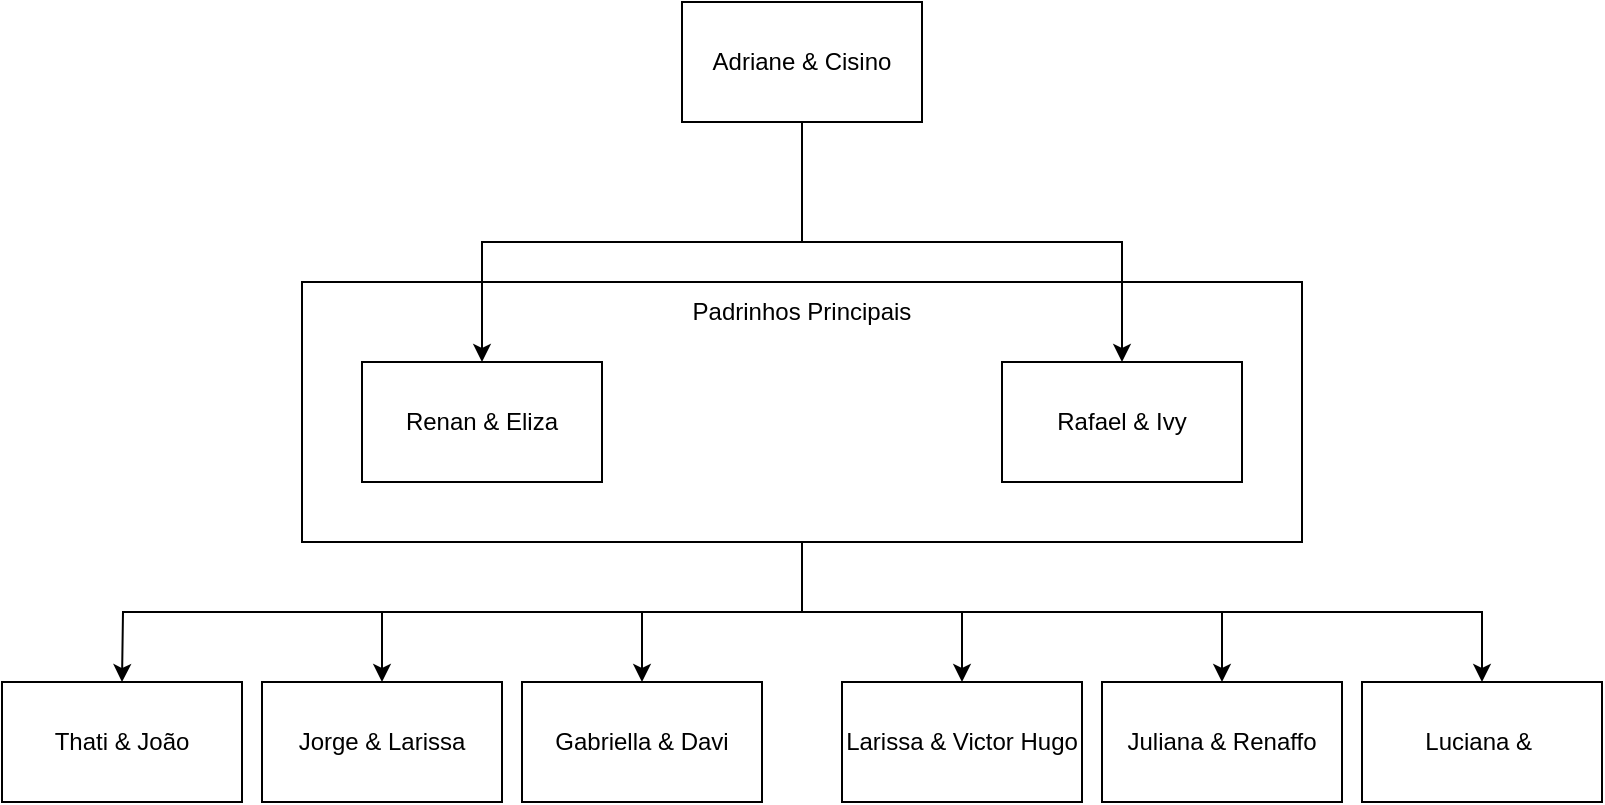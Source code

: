 <mxfile version="21.7.5" type="github">
  <diagram name="Página-1" id="QTksiYO6SGTZT5rM1zud">
    <mxGraphModel dx="982" dy="467" grid="1" gridSize="10" guides="1" tooltips="1" connect="1" arrows="1" fold="1" page="1" pageScale="1" pageWidth="827" pageHeight="1169" math="0" shadow="0">
      <root>
        <mxCell id="0" />
        <mxCell id="1" parent="0" />
        <mxCell id="Q8GJoPKqnYm-HBIDSiKu-9" value="" style="edgeStyle=orthogonalEdgeStyle;rounded=0;orthogonalLoop=1;jettySize=auto;html=1;" parent="1" source="Q8GJoPKqnYm-HBIDSiKu-6" target="Q8GJoPKqnYm-HBIDSiKu-8" edge="1">
          <mxGeometry relative="1" as="geometry" />
        </mxCell>
        <mxCell id="Q8GJoPKqnYm-HBIDSiKu-11" value="" style="edgeStyle=orthogonalEdgeStyle;rounded=0;orthogonalLoop=1;jettySize=auto;html=1;" parent="1" source="Q8GJoPKqnYm-HBIDSiKu-6" target="Q8GJoPKqnYm-HBIDSiKu-10" edge="1">
          <mxGeometry relative="1" as="geometry" />
        </mxCell>
        <mxCell id="Q8GJoPKqnYm-HBIDSiKu-13" value="" style="edgeStyle=orthogonalEdgeStyle;rounded=0;orthogonalLoop=1;jettySize=auto;html=1;exitX=0.5;exitY=1;exitDx=0;exitDy=0;" parent="1" source="Q8GJoPKqnYm-HBIDSiKu-6" target="Q8GJoPKqnYm-HBIDSiKu-12" edge="1">
          <mxGeometry relative="1" as="geometry" />
        </mxCell>
        <mxCell id="Q8GJoPKqnYm-HBIDSiKu-15" value="" style="edgeStyle=orthogonalEdgeStyle;rounded=0;orthogonalLoop=1;jettySize=auto;html=1;exitX=0.5;exitY=1;exitDx=0;exitDy=0;" parent="1" source="Q8GJoPKqnYm-HBIDSiKu-6" target="Q8GJoPKqnYm-HBIDSiKu-14" edge="1">
          <mxGeometry relative="1" as="geometry" />
        </mxCell>
        <mxCell id="Q8GJoPKqnYm-HBIDSiKu-17" value="" style="edgeStyle=orthogonalEdgeStyle;rounded=0;orthogonalLoop=1;jettySize=auto;html=1;" parent="1" source="Q8GJoPKqnYm-HBIDSiKu-6" target="Q8GJoPKqnYm-HBIDSiKu-16" edge="1">
          <mxGeometry relative="1" as="geometry" />
        </mxCell>
        <mxCell id="Q8GJoPKqnYm-HBIDSiKu-19" value="" style="edgeStyle=orthogonalEdgeStyle;rounded=0;orthogonalLoop=1;jettySize=auto;html=1;exitX=0.5;exitY=1;exitDx=0;exitDy=0;" parent="1" source="Q8GJoPKqnYm-HBIDSiKu-6" edge="1">
          <mxGeometry relative="1" as="geometry">
            <mxPoint x="60" y="350" as="targetPoint" />
          </mxGeometry>
        </mxCell>
        <mxCell id="Q8GJoPKqnYm-HBIDSiKu-6" value="" style="rounded=0;whiteSpace=wrap;html=1;" parent="1" vertex="1">
          <mxGeometry x="150" y="150" width="500" height="130" as="geometry" />
        </mxCell>
        <mxCell id="Q8GJoPKqnYm-HBIDSiKu-3" value="" style="edgeStyle=orthogonalEdgeStyle;rounded=0;orthogonalLoop=1;jettySize=auto;html=1;exitX=0.5;exitY=1;exitDx=0;exitDy=0;" parent="1" source="Q8GJoPKqnYm-HBIDSiKu-1" target="Q8GJoPKqnYm-HBIDSiKu-2" edge="1">
          <mxGeometry relative="1" as="geometry" />
        </mxCell>
        <mxCell id="Q8GJoPKqnYm-HBIDSiKu-5" value="" style="edgeStyle=orthogonalEdgeStyle;rounded=0;orthogonalLoop=1;jettySize=auto;html=1;exitX=0.5;exitY=1;exitDx=0;exitDy=0;" parent="1" source="Q8GJoPKqnYm-HBIDSiKu-1" target="Q8GJoPKqnYm-HBIDSiKu-4" edge="1">
          <mxGeometry relative="1" as="geometry" />
        </mxCell>
        <mxCell id="Q8GJoPKqnYm-HBIDSiKu-1" value="Adriane &amp;amp; Cisino" style="rounded=0;whiteSpace=wrap;html=1;" parent="1" vertex="1">
          <mxGeometry x="340" y="10" width="120" height="60" as="geometry" />
        </mxCell>
        <mxCell id="Q8GJoPKqnYm-HBIDSiKu-2" value="Renan &amp;amp; Eliza" style="whiteSpace=wrap;html=1;rounded=0;" parent="1" vertex="1">
          <mxGeometry x="180" y="190" width="120" height="60" as="geometry" />
        </mxCell>
        <mxCell id="Q8GJoPKqnYm-HBIDSiKu-4" value="Rafael &amp;amp; Ivy" style="whiteSpace=wrap;html=1;rounded=0;" parent="1" vertex="1">
          <mxGeometry x="500" y="190" width="120" height="60" as="geometry" />
        </mxCell>
        <mxCell id="Q8GJoPKqnYm-HBIDSiKu-7" value="Padrinhos Principais" style="text;html=1;strokeColor=none;fillColor=none;align=center;verticalAlign=middle;whiteSpace=wrap;rounded=0;" parent="1" vertex="1">
          <mxGeometry x="325" y="150" width="150" height="30" as="geometry" />
        </mxCell>
        <mxCell id="Q8GJoPKqnYm-HBIDSiKu-8" value="Gabriella &amp;amp; Davi" style="whiteSpace=wrap;html=1;rounded=0;" parent="1" vertex="1">
          <mxGeometry x="260" y="350" width="120" height="60" as="geometry" />
        </mxCell>
        <mxCell id="Q8GJoPKqnYm-HBIDSiKu-10" value="Larissa &amp;amp; Victor Hugo" style="whiteSpace=wrap;html=1;rounded=0;" parent="1" vertex="1">
          <mxGeometry x="420" y="350" width="120" height="60" as="geometry" />
        </mxCell>
        <mxCell id="Q8GJoPKqnYm-HBIDSiKu-12" value="Juliana &amp;amp; Renaffo" style="whiteSpace=wrap;html=1;rounded=0;" parent="1" vertex="1">
          <mxGeometry x="550" y="350" width="120" height="60" as="geometry" />
        </mxCell>
        <mxCell id="Q8GJoPKqnYm-HBIDSiKu-14" value="Luciana &amp;amp;&amp;nbsp;" style="whiteSpace=wrap;html=1;rounded=0;" parent="1" vertex="1">
          <mxGeometry x="680" y="350" width="120" height="60" as="geometry" />
        </mxCell>
        <mxCell id="Q8GJoPKqnYm-HBIDSiKu-16" value="Jorge &amp;amp; Larissa" style="whiteSpace=wrap;html=1;rounded=0;" parent="1" vertex="1">
          <mxGeometry x="130" y="350" width="120" height="60" as="geometry" />
        </mxCell>
        <mxCell id="Q8GJoPKqnYm-HBIDSiKu-18" value="Thati &amp;amp; João" style="whiteSpace=wrap;html=1;rounded=0;" parent="1" vertex="1">
          <mxGeometry y="350" width="120" height="60" as="geometry" />
        </mxCell>
      </root>
    </mxGraphModel>
  </diagram>
</mxfile>

